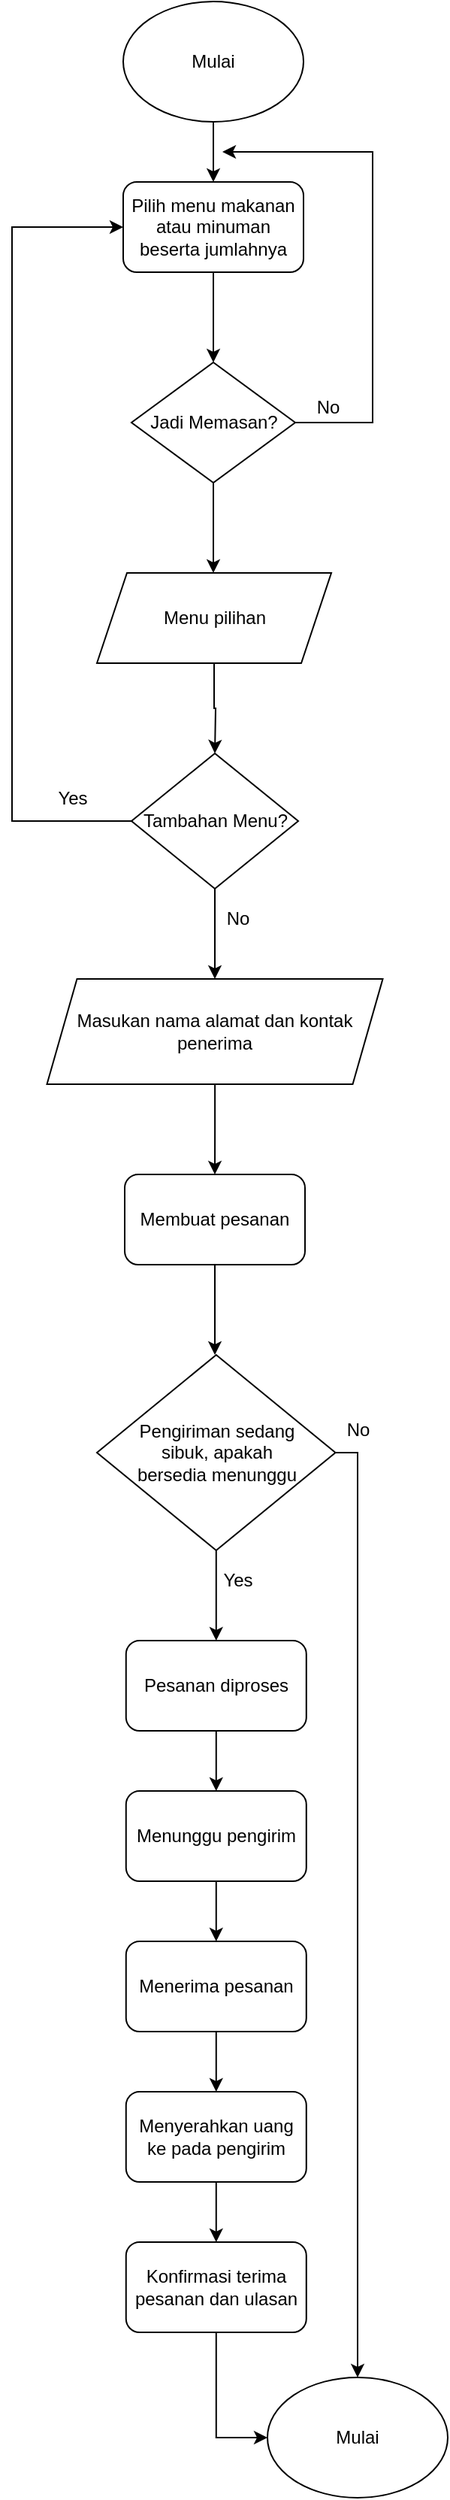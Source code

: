 <mxfile version="20.0.1" type="device"><diagram id="C5RBs43oDa-KdzZeNtuy" name="Page-1"><mxGraphModel dx="1198" dy="611" grid="1" gridSize="10" guides="1" tooltips="1" connect="1" arrows="1" fold="1" page="1" pageScale="1" pageWidth="827" pageHeight="1169" math="0" shadow="0"><root><mxCell id="WIyWlLk6GJQsqaUBKTNV-0"/><mxCell id="WIyWlLk6GJQsqaUBKTNV-1" parent="WIyWlLk6GJQsqaUBKTNV-0"/><mxCell id="LELJ_Wj40q9uw9pc0r5j-2" value="" style="edgeStyle=orthogonalEdgeStyle;rounded=0;orthogonalLoop=1;jettySize=auto;html=1;" edge="1" parent="WIyWlLk6GJQsqaUBKTNV-1" source="LELJ_Wj40q9uw9pc0r5j-0"><mxGeometry relative="1" as="geometry"><mxPoint x="414" y="180" as="targetPoint"/></mxGeometry></mxCell><mxCell id="LELJ_Wj40q9uw9pc0r5j-0" value="Mulai" style="ellipse;whiteSpace=wrap;html=1;" vertex="1" parent="WIyWlLk6GJQsqaUBKTNV-1"><mxGeometry x="354" y="60" width="120" height="80" as="geometry"/></mxCell><mxCell id="LELJ_Wj40q9uw9pc0r5j-8" style="edgeStyle=orthogonalEdgeStyle;rounded=0;orthogonalLoop=1;jettySize=auto;html=1;" edge="1" parent="WIyWlLk6GJQsqaUBKTNV-1" source="LELJ_Wj40q9uw9pc0r5j-3"><mxGeometry relative="1" as="geometry"><mxPoint x="414" y="300" as="targetPoint"/></mxGeometry></mxCell><mxCell id="LELJ_Wj40q9uw9pc0r5j-3" value="Pilih menu makanan atau minuman beserta jumlahnya" style="rounded=1;whiteSpace=wrap;html=1;" vertex="1" parent="WIyWlLk6GJQsqaUBKTNV-1"><mxGeometry x="354" y="180" width="120" height="60" as="geometry"/></mxCell><mxCell id="LELJ_Wj40q9uw9pc0r5j-10" value="" style="edgeStyle=orthogonalEdgeStyle;rounded=0;orthogonalLoop=1;jettySize=auto;html=1;" edge="1" parent="WIyWlLk6GJQsqaUBKTNV-1" source="LELJ_Wj40q9uw9pc0r5j-7"><mxGeometry relative="1" as="geometry"><mxPoint x="414" y="440" as="targetPoint"/></mxGeometry></mxCell><mxCell id="LELJ_Wj40q9uw9pc0r5j-26" style="edgeStyle=orthogonalEdgeStyle;rounded=0;orthogonalLoop=1;jettySize=auto;html=1;" edge="1" parent="WIyWlLk6GJQsqaUBKTNV-1" source="LELJ_Wj40q9uw9pc0r5j-7"><mxGeometry relative="1" as="geometry"><mxPoint x="420" y="160" as="targetPoint"/><Array as="points"><mxPoint x="520" y="340"/><mxPoint x="520" y="160"/></Array></mxGeometry></mxCell><mxCell id="LELJ_Wj40q9uw9pc0r5j-7" value="Jadi Memasan?" style="rhombus;whiteSpace=wrap;html=1;" vertex="1" parent="WIyWlLk6GJQsqaUBKTNV-1"><mxGeometry x="359.5" y="300" width="109" height="80" as="geometry"/></mxCell><mxCell id="LELJ_Wj40q9uw9pc0r5j-12" style="edgeStyle=orthogonalEdgeStyle;rounded=0;orthogonalLoop=1;jettySize=auto;html=1;" edge="1" parent="WIyWlLk6GJQsqaUBKTNV-1" source="LELJ_Wj40q9uw9pc0r5j-9"><mxGeometry relative="1" as="geometry"><mxPoint x="415" y="560" as="targetPoint"/></mxGeometry></mxCell><mxCell id="LELJ_Wj40q9uw9pc0r5j-9" value="Menu pilihan" style="shape=parallelogram;perimeter=parallelogramPerimeter;whiteSpace=wrap;html=1;fixedSize=1;" vertex="1" parent="WIyWlLk6GJQsqaUBKTNV-1"><mxGeometry x="336.51" y="440" width="156" height="60" as="geometry"/></mxCell><mxCell id="LELJ_Wj40q9uw9pc0r5j-14" style="edgeStyle=orthogonalEdgeStyle;rounded=0;orthogonalLoop=1;jettySize=auto;html=1;" edge="1" parent="WIyWlLk6GJQsqaUBKTNV-1" source="LELJ_Wj40q9uw9pc0r5j-11"><mxGeometry relative="1" as="geometry"><mxPoint x="415" y="710" as="targetPoint"/></mxGeometry></mxCell><mxCell id="LELJ_Wj40q9uw9pc0r5j-31" style="edgeStyle=orthogonalEdgeStyle;rounded=0;orthogonalLoop=1;jettySize=auto;html=1;entryX=0;entryY=0.5;entryDx=0;entryDy=0;" edge="1" parent="WIyWlLk6GJQsqaUBKTNV-1" source="LELJ_Wj40q9uw9pc0r5j-11" target="LELJ_Wj40q9uw9pc0r5j-3"><mxGeometry relative="1" as="geometry"><Array as="points"><mxPoint x="280" y="605"/><mxPoint x="280" y="210"/></Array></mxGeometry></mxCell><mxCell id="LELJ_Wj40q9uw9pc0r5j-11" value="Tambahan Menu?" style="rhombus;whiteSpace=wrap;html=1;" vertex="1" parent="WIyWlLk6GJQsqaUBKTNV-1"><mxGeometry x="359.5" y="560" width="111" height="90" as="geometry"/></mxCell><mxCell id="LELJ_Wj40q9uw9pc0r5j-16" value="" style="edgeStyle=orthogonalEdgeStyle;rounded=0;orthogonalLoop=1;jettySize=auto;html=1;" edge="1" parent="WIyWlLk6GJQsqaUBKTNV-1" source="LELJ_Wj40q9uw9pc0r5j-13"><mxGeometry relative="1" as="geometry"><mxPoint x="415" y="840" as="targetPoint"/></mxGeometry></mxCell><mxCell id="LELJ_Wj40q9uw9pc0r5j-13" value="Masukan nama alamat dan kontak penerima" style="shape=parallelogram;perimeter=parallelogramPerimeter;whiteSpace=wrap;html=1;fixedSize=1;" vertex="1" parent="WIyWlLk6GJQsqaUBKTNV-1"><mxGeometry x="303.25" y="710" width="223.5" height="70" as="geometry"/></mxCell><mxCell id="LELJ_Wj40q9uw9pc0r5j-18" style="edgeStyle=orthogonalEdgeStyle;rounded=0;orthogonalLoop=1;jettySize=auto;html=1;" edge="1" parent="WIyWlLk6GJQsqaUBKTNV-1" source="LELJ_Wj40q9uw9pc0r5j-15"><mxGeometry relative="1" as="geometry"><mxPoint x="415" y="960" as="targetPoint"/></mxGeometry></mxCell><mxCell id="LELJ_Wj40q9uw9pc0r5j-15" value="Membuat pesanan" style="rounded=1;whiteSpace=wrap;html=1;" vertex="1" parent="WIyWlLk6GJQsqaUBKTNV-1"><mxGeometry x="355" y="840" width="120" height="60" as="geometry"/></mxCell><mxCell id="LELJ_Wj40q9uw9pc0r5j-21" value="" style="edgeStyle=orthogonalEdgeStyle;rounded=0;orthogonalLoop=1;jettySize=auto;html=1;" edge="1" parent="WIyWlLk6GJQsqaUBKTNV-1" source="LELJ_Wj40q9uw9pc0r5j-17" target="LELJ_Wj40q9uw9pc0r5j-20"><mxGeometry relative="1" as="geometry"/></mxCell><mxCell id="LELJ_Wj40q9uw9pc0r5j-41" style="edgeStyle=orthogonalEdgeStyle;rounded=0;orthogonalLoop=1;jettySize=auto;html=1;entryX=0.5;entryY=0;entryDx=0;entryDy=0;" edge="1" parent="WIyWlLk6GJQsqaUBKTNV-1" source="LELJ_Wj40q9uw9pc0r5j-17" target="LELJ_Wj40q9uw9pc0r5j-43"><mxGeometry relative="1" as="geometry"><mxPoint x="670" y="1330" as="targetPoint"/><Array as="points"><mxPoint x="510" y="1025"/></Array></mxGeometry></mxCell><mxCell id="LELJ_Wj40q9uw9pc0r5j-17" value="Pengiriman sedang &lt;br&gt;sibuk, apakah &lt;br&gt;bersedia menunggu" style="rhombus;whiteSpace=wrap;html=1;" vertex="1" parent="WIyWlLk6GJQsqaUBKTNV-1"><mxGeometry x="336.51" y="960" width="158.75" height="130" as="geometry"/></mxCell><mxCell id="LELJ_Wj40q9uw9pc0r5j-34" style="edgeStyle=orthogonalEdgeStyle;rounded=0;orthogonalLoop=1;jettySize=auto;html=1;entryX=0.5;entryY=0;entryDx=0;entryDy=0;" edge="1" parent="WIyWlLk6GJQsqaUBKTNV-1" source="LELJ_Wj40q9uw9pc0r5j-20" target="LELJ_Wj40q9uw9pc0r5j-22"><mxGeometry relative="1" as="geometry"/></mxCell><mxCell id="LELJ_Wj40q9uw9pc0r5j-20" value="Pesanan diproses" style="rounded=1;whiteSpace=wrap;html=1;" vertex="1" parent="WIyWlLk6GJQsqaUBKTNV-1"><mxGeometry x="355.885" y="1150" width="120" height="60" as="geometry"/></mxCell><mxCell id="LELJ_Wj40q9uw9pc0r5j-37" style="edgeStyle=orthogonalEdgeStyle;rounded=0;orthogonalLoop=1;jettySize=auto;html=1;entryX=0.5;entryY=0;entryDx=0;entryDy=0;" edge="1" parent="WIyWlLk6GJQsqaUBKTNV-1" source="LELJ_Wj40q9uw9pc0r5j-22" target="LELJ_Wj40q9uw9pc0r5j-23"><mxGeometry relative="1" as="geometry"/></mxCell><mxCell id="LELJ_Wj40q9uw9pc0r5j-22" value="Menunggu pengirim" style="rounded=1;whiteSpace=wrap;html=1;" vertex="1" parent="WIyWlLk6GJQsqaUBKTNV-1"><mxGeometry x="355.885" y="1250" width="120" height="60" as="geometry"/></mxCell><mxCell id="LELJ_Wj40q9uw9pc0r5j-38" style="edgeStyle=orthogonalEdgeStyle;rounded=0;orthogonalLoop=1;jettySize=auto;html=1;" edge="1" parent="WIyWlLk6GJQsqaUBKTNV-1" source="LELJ_Wj40q9uw9pc0r5j-23" target="LELJ_Wj40q9uw9pc0r5j-24"><mxGeometry relative="1" as="geometry"/></mxCell><mxCell id="LELJ_Wj40q9uw9pc0r5j-23" value="Menerima pesanan" style="rounded=1;whiteSpace=wrap;html=1;" vertex="1" parent="WIyWlLk6GJQsqaUBKTNV-1"><mxGeometry x="355.885" y="1350" width="120" height="60" as="geometry"/></mxCell><mxCell id="LELJ_Wj40q9uw9pc0r5j-39" style="edgeStyle=orthogonalEdgeStyle;rounded=0;orthogonalLoop=1;jettySize=auto;html=1;" edge="1" parent="WIyWlLk6GJQsqaUBKTNV-1" source="LELJ_Wj40q9uw9pc0r5j-24" target="LELJ_Wj40q9uw9pc0r5j-25"><mxGeometry relative="1" as="geometry"/></mxCell><mxCell id="LELJ_Wj40q9uw9pc0r5j-24" value="Menyerahkan uang ke pada pengirim" style="rounded=1;whiteSpace=wrap;html=1;" vertex="1" parent="WIyWlLk6GJQsqaUBKTNV-1"><mxGeometry x="355.885" y="1450" width="120" height="60" as="geometry"/></mxCell><mxCell id="LELJ_Wj40q9uw9pc0r5j-44" style="edgeStyle=orthogonalEdgeStyle;rounded=0;orthogonalLoop=1;jettySize=auto;html=1;entryX=0;entryY=0.5;entryDx=0;entryDy=0;exitX=0.5;exitY=1;exitDx=0;exitDy=0;" edge="1" parent="WIyWlLk6GJQsqaUBKTNV-1" source="LELJ_Wj40q9uw9pc0r5j-25" target="LELJ_Wj40q9uw9pc0r5j-43"><mxGeometry relative="1" as="geometry"/></mxCell><mxCell id="LELJ_Wj40q9uw9pc0r5j-25" value="Konfirmasi terima&lt;br&gt;pesanan dan ulasan" style="rounded=1;whiteSpace=wrap;html=1;" vertex="1" parent="WIyWlLk6GJQsqaUBKTNV-1"><mxGeometry x="355.885" y="1550" width="120" height="60" as="geometry"/></mxCell><mxCell id="LELJ_Wj40q9uw9pc0r5j-27" value="No" style="text;html=1;align=center;verticalAlign=middle;resizable=0;points=[];autosize=1;strokeColor=none;fillColor=none;" vertex="1" parent="WIyWlLk6GJQsqaUBKTNV-1"><mxGeometry x="475" y="320" width="30" height="20" as="geometry"/></mxCell><mxCell id="LELJ_Wj40q9uw9pc0r5j-32" value="Yes" style="text;html=1;align=center;verticalAlign=middle;resizable=0;points=[];autosize=1;strokeColor=none;fillColor=none;" vertex="1" parent="WIyWlLk6GJQsqaUBKTNV-1"><mxGeometry x="300" y="580" width="40" height="20" as="geometry"/></mxCell><mxCell id="LELJ_Wj40q9uw9pc0r5j-33" value="No" style="text;html=1;align=center;verticalAlign=middle;resizable=0;points=[];autosize=1;strokeColor=none;fillColor=none;" vertex="1" parent="WIyWlLk6GJQsqaUBKTNV-1"><mxGeometry x="415" y="660" width="30" height="20" as="geometry"/></mxCell><mxCell id="LELJ_Wj40q9uw9pc0r5j-40" value="Yes" style="text;html=1;align=center;verticalAlign=middle;resizable=0;points=[];autosize=1;strokeColor=none;fillColor=none;" vertex="1" parent="WIyWlLk6GJQsqaUBKTNV-1"><mxGeometry x="410" y="1100" width="40" height="20" as="geometry"/></mxCell><mxCell id="LELJ_Wj40q9uw9pc0r5j-43" value="Mulai" style="ellipse;whiteSpace=wrap;html=1;" vertex="1" parent="WIyWlLk6GJQsqaUBKTNV-1"><mxGeometry x="450" y="1640" width="120" height="80" as="geometry"/></mxCell><mxCell id="LELJ_Wj40q9uw9pc0r5j-45" value="No" style="text;html=1;align=center;verticalAlign=middle;resizable=0;points=[];autosize=1;strokeColor=none;fillColor=none;" vertex="1" parent="WIyWlLk6GJQsqaUBKTNV-1"><mxGeometry x="495" y="1000" width="30" height="20" as="geometry"/></mxCell></root></mxGraphModel></diagram></mxfile>